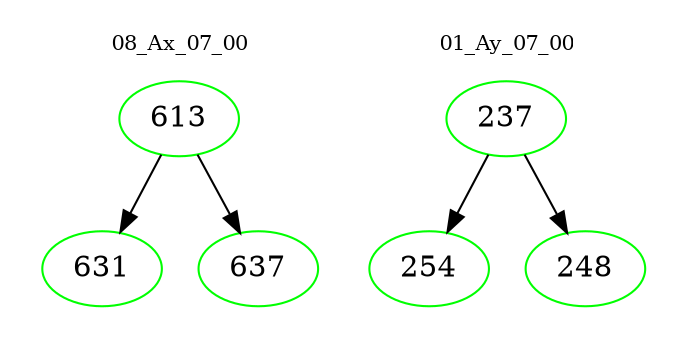 digraph{
subgraph cluster_0 {
color = white
label = "08_Ax_07_00";
fontsize=10;
T0_613 [label="613", color="green"]
T0_613 -> T0_631 [color="black"]
T0_631 [label="631", color="green"]
T0_613 -> T0_637 [color="black"]
T0_637 [label="637", color="green"]
}
subgraph cluster_1 {
color = white
label = "01_Ay_07_00";
fontsize=10;
T1_237 [label="237", color="green"]
T1_237 -> T1_254 [color="black"]
T1_254 [label="254", color="green"]
T1_237 -> T1_248 [color="black"]
T1_248 [label="248", color="green"]
}
}
